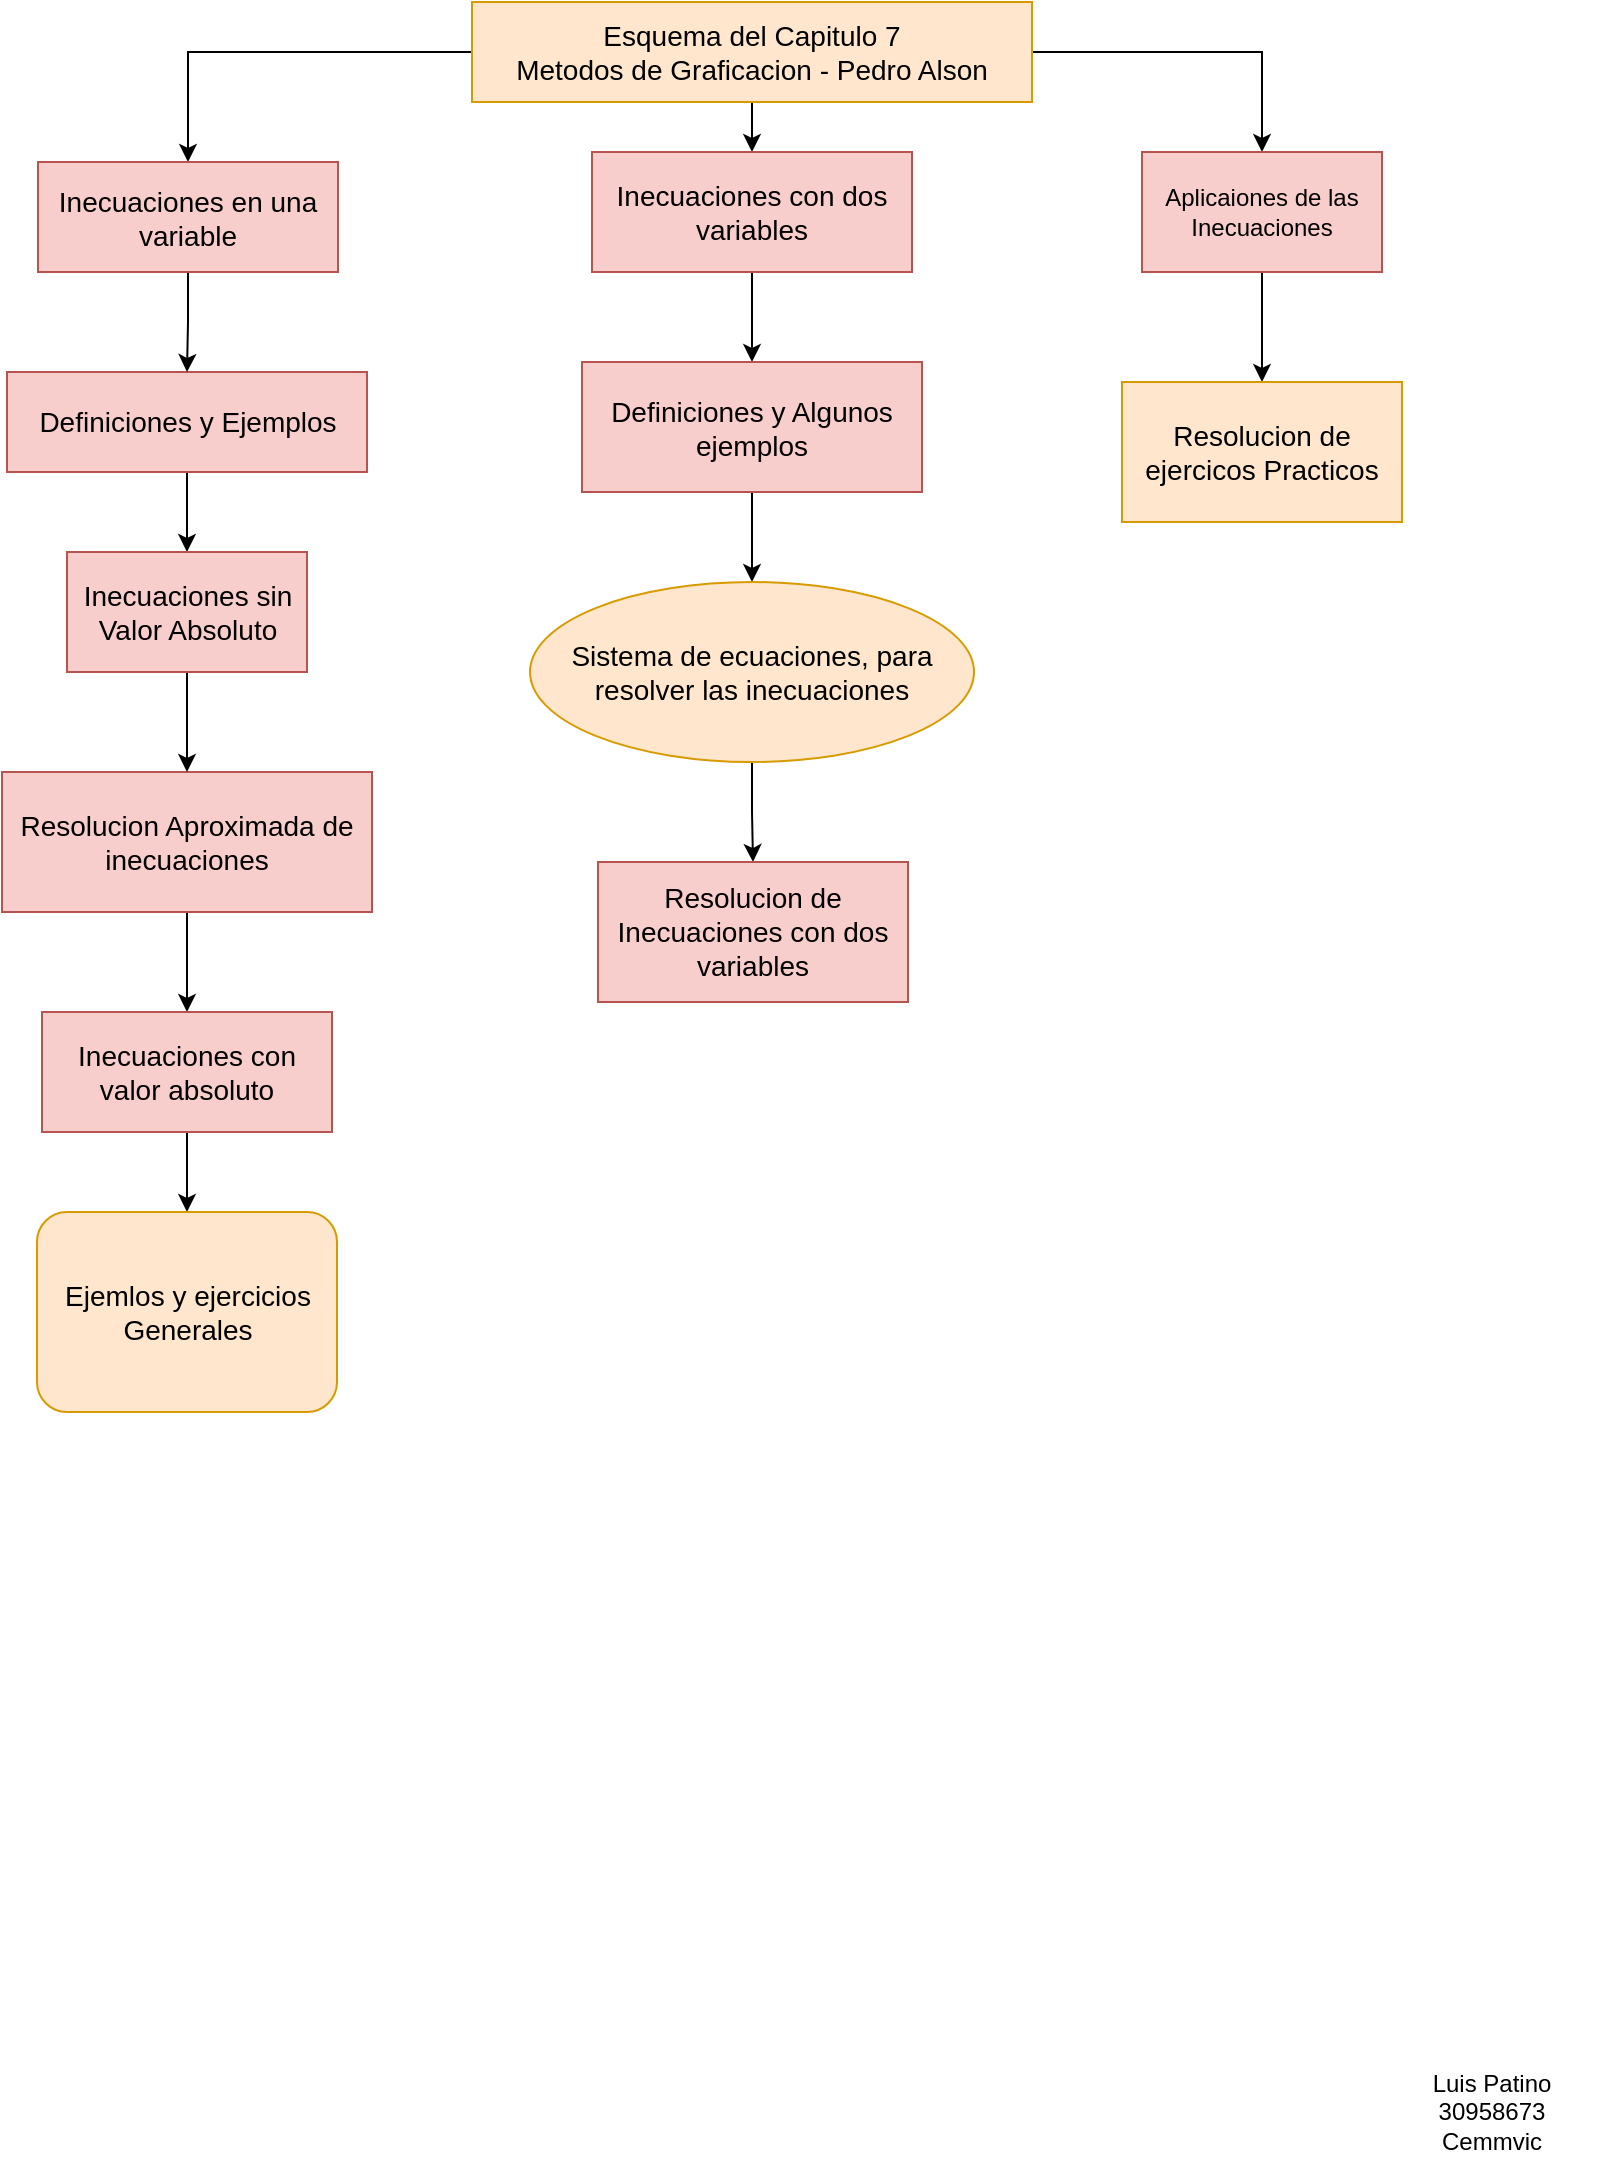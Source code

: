 <mxfile version="26.1.1">
  <diagram name="Page-1" id="3AyVMmp76hwWcoCmLLa8">
    <mxGraphModel dx="1434" dy="749" grid="1" gridSize="10" guides="1" tooltips="1" connect="1" arrows="1" fold="1" page="1" pageScale="1" pageWidth="850" pageHeight="1100" math="0" shadow="0">
      <root>
        <mxCell id="0" />
        <mxCell id="1" parent="0" />
        <mxCell id="MkOw1DYcNHuiIUs4hIeb-15" style="edgeStyle=orthogonalEdgeStyle;rounded=0;orthogonalLoop=1;jettySize=auto;html=1;exitX=0.5;exitY=1;exitDx=0;exitDy=0;entryX=0.5;entryY=0;entryDx=0;entryDy=0;" parent="1" source="MkOw1DYcNHuiIUs4hIeb-1" target="MkOw1DYcNHuiIUs4hIeb-14" edge="1">
          <mxGeometry relative="1" as="geometry" />
        </mxCell>
        <mxCell id="MkOw1DYcNHuiIUs4hIeb-24" style="edgeStyle=orthogonalEdgeStyle;rounded=0;orthogonalLoop=1;jettySize=auto;html=1;exitX=1;exitY=0.5;exitDx=0;exitDy=0;entryX=0.5;entryY=0;entryDx=0;entryDy=0;" parent="1" source="MkOw1DYcNHuiIUs4hIeb-1" target="MkOw1DYcNHuiIUs4hIeb-23" edge="1">
          <mxGeometry relative="1" as="geometry" />
        </mxCell>
        <mxCell id="MkOw1DYcNHuiIUs4hIeb-31" style="edgeStyle=orthogonalEdgeStyle;rounded=0;orthogonalLoop=1;jettySize=auto;html=1;exitX=0;exitY=0.5;exitDx=0;exitDy=0;entryX=0.5;entryY=0;entryDx=0;entryDy=0;" parent="1" source="MkOw1DYcNHuiIUs4hIeb-1" target="MkOw1DYcNHuiIUs4hIeb-29" edge="1">
          <mxGeometry relative="1" as="geometry" />
        </mxCell>
        <mxCell id="MkOw1DYcNHuiIUs4hIeb-1" value="&lt;div&gt;&lt;font style=&quot;font-size: 14px;&quot;&gt;Esquema del Capitulo 7&lt;/font&gt;&lt;/div&gt;&lt;div&gt;&lt;font style=&quot;font-size: 14px;&quot;&gt;Metodos de Graficacion - Pedro Alson&lt;/font&gt;&lt;br&gt;&lt;/div&gt;" style="rounded=0;whiteSpace=wrap;html=1;fillColor=#ffe6cc;strokeColor=#d79b00;" parent="1" vertex="1">
          <mxGeometry x="285" y="20" width="280" height="50" as="geometry" />
        </mxCell>
        <mxCell id="MkOw1DYcNHuiIUs4hIeb-26" style="edgeStyle=orthogonalEdgeStyle;rounded=0;orthogonalLoop=1;jettySize=auto;html=1;exitX=0.5;exitY=1;exitDx=0;exitDy=0;" parent="1" source="MkOw1DYcNHuiIUs4hIeb-2" target="MkOw1DYcNHuiIUs4hIeb-25" edge="1">
          <mxGeometry relative="1" as="geometry" />
        </mxCell>
        <mxCell id="MkOw1DYcNHuiIUs4hIeb-2" value="&lt;font style=&quot;font-size: 14px;&quot;&gt;Definiciones y Ejemplos&lt;/font&gt;" style="rounded=0;whiteSpace=wrap;html=1;fillColor=#f8cecc;strokeColor=#b85450;" parent="1" vertex="1">
          <mxGeometry x="52.5" y="205" width="180" height="50" as="geometry" />
        </mxCell>
        <mxCell id="MkOw1DYcNHuiIUs4hIeb-10" style="edgeStyle=orthogonalEdgeStyle;rounded=0;orthogonalLoop=1;jettySize=auto;html=1;exitX=0.5;exitY=1;exitDx=0;exitDy=0;" parent="1" source="MkOw1DYcNHuiIUs4hIeb-6" target="MkOw1DYcNHuiIUs4hIeb-9" edge="1">
          <mxGeometry relative="1" as="geometry" />
        </mxCell>
        <mxCell id="MkOw1DYcNHuiIUs4hIeb-6" value="&lt;font style=&quot;font-size: 14px;&quot;&gt;Resolucion Aproximada de inecuaciones&lt;/font&gt;" style="rounded=0;whiteSpace=wrap;html=1;fillColor=#f8cecc;strokeColor=#b85450;" parent="1" vertex="1">
          <mxGeometry x="50" y="405" width="185" height="70" as="geometry" />
        </mxCell>
        <mxCell id="MkOw1DYcNHuiIUs4hIeb-13" style="edgeStyle=orthogonalEdgeStyle;rounded=0;orthogonalLoop=1;jettySize=auto;html=1;exitX=0.5;exitY=1;exitDx=0;exitDy=0;entryX=0.5;entryY=0;entryDx=0;entryDy=0;" parent="1" source="MkOw1DYcNHuiIUs4hIeb-9" target="MkOw1DYcNHuiIUs4hIeb-12" edge="1">
          <mxGeometry relative="1" as="geometry" />
        </mxCell>
        <mxCell id="MkOw1DYcNHuiIUs4hIeb-9" value="&lt;font style=&quot;font-size: 14px;&quot;&gt;Inecuaciones con valor absoluto&lt;/font&gt;" style="rounded=0;whiteSpace=wrap;html=1;fillColor=#f8cecc;strokeColor=#b85450;" parent="1" vertex="1">
          <mxGeometry x="70" y="525" width="145" height="60" as="geometry" />
        </mxCell>
        <mxCell id="MkOw1DYcNHuiIUs4hIeb-12" value="&lt;font style=&quot;font-size: 14px;&quot;&gt;Ejemlos y ejercicios Generales&lt;/font&gt;" style="rounded=1;whiteSpace=wrap;html=1;fillColor=#ffe6cc;strokeColor=#d79b00;" parent="1" vertex="1">
          <mxGeometry x="67.5" y="625" width="150" height="100" as="geometry" />
        </mxCell>
        <mxCell id="MkOw1DYcNHuiIUs4hIeb-17" style="edgeStyle=orthogonalEdgeStyle;rounded=0;orthogonalLoop=1;jettySize=auto;html=1;exitX=0.5;exitY=1;exitDx=0;exitDy=0;entryX=0.5;entryY=0;entryDx=0;entryDy=0;" parent="1" source="MkOw1DYcNHuiIUs4hIeb-14" target="MkOw1DYcNHuiIUs4hIeb-16" edge="1">
          <mxGeometry relative="1" as="geometry" />
        </mxCell>
        <mxCell id="MkOw1DYcNHuiIUs4hIeb-14" value="&lt;font style=&quot;font-size: 14px;&quot;&gt;Inecuaciones con dos variables&lt;/font&gt;" style="rounded=0;whiteSpace=wrap;html=1;fillColor=#f8cecc;strokeColor=#b85450;" parent="1" vertex="1">
          <mxGeometry x="345" y="95" width="160" height="60" as="geometry" />
        </mxCell>
        <mxCell id="MkOw1DYcNHuiIUs4hIeb-20" style="edgeStyle=orthogonalEdgeStyle;rounded=0;orthogonalLoop=1;jettySize=auto;html=1;exitX=0.5;exitY=1;exitDx=0;exitDy=0;entryX=0.5;entryY=0;entryDx=0;entryDy=0;" parent="1" source="MkOw1DYcNHuiIUs4hIeb-16" target="MkOw1DYcNHuiIUs4hIeb-19" edge="1">
          <mxGeometry relative="1" as="geometry" />
        </mxCell>
        <mxCell id="MkOw1DYcNHuiIUs4hIeb-16" value="&lt;font style=&quot;font-size: 14px;&quot;&gt;Definiciones y Algunos ejemplos&lt;/font&gt;" style="rounded=0;whiteSpace=wrap;html=1;fillColor=#f8cecc;strokeColor=#b85450;" parent="1" vertex="1">
          <mxGeometry x="340" y="200" width="170" height="65" as="geometry" />
        </mxCell>
        <mxCell id="MkOw1DYcNHuiIUs4hIeb-22" style="edgeStyle=orthogonalEdgeStyle;rounded=0;orthogonalLoop=1;jettySize=auto;html=1;exitX=0.5;exitY=1;exitDx=0;exitDy=0;" parent="1" source="MkOw1DYcNHuiIUs4hIeb-19" target="MkOw1DYcNHuiIUs4hIeb-21" edge="1">
          <mxGeometry relative="1" as="geometry" />
        </mxCell>
        <mxCell id="MkOw1DYcNHuiIUs4hIeb-19" value="&lt;font style=&quot;font-size: 14px;&quot;&gt;Sistema de ecuaciones, para resolver las inecuaciones&lt;/font&gt;" style="ellipse;whiteSpace=wrap;html=1;fillColor=#ffe6cc;strokeColor=#d79b00;" parent="1" vertex="1">
          <mxGeometry x="314" y="310" width="222" height="90" as="geometry" />
        </mxCell>
        <mxCell id="MkOw1DYcNHuiIUs4hIeb-21" value="&lt;font style=&quot;font-size: 14px;&quot;&gt;Resolucion de Inecuaciones con dos variables&lt;/font&gt;" style="rounded=0;whiteSpace=wrap;html=1;fillColor=#f8cecc;strokeColor=#b85450;" parent="1" vertex="1">
          <mxGeometry x="348" y="450" width="155" height="70" as="geometry" />
        </mxCell>
        <mxCell id="MkOw1DYcNHuiIUs4hIeb-32" style="edgeStyle=orthogonalEdgeStyle;rounded=0;orthogonalLoop=1;jettySize=auto;html=1;exitX=0.5;exitY=1;exitDx=0;exitDy=0;entryX=0.5;entryY=0;entryDx=0;entryDy=0;" parent="1" source="MkOw1DYcNHuiIUs4hIeb-23" target="MkOw1DYcNHuiIUs4hIeb-28" edge="1">
          <mxGeometry relative="1" as="geometry" />
        </mxCell>
        <mxCell id="MkOw1DYcNHuiIUs4hIeb-23" value="Aplicaiones de las Inecuaciones" style="rounded=0;whiteSpace=wrap;html=1;fillColor=#f8cecc;strokeColor=#b85450;" parent="1" vertex="1">
          <mxGeometry x="620" y="95" width="120" height="60" as="geometry" />
        </mxCell>
        <mxCell id="MkOw1DYcNHuiIUs4hIeb-27" style="edgeStyle=orthogonalEdgeStyle;rounded=0;orthogonalLoop=1;jettySize=auto;html=1;exitX=0.5;exitY=1;exitDx=0;exitDy=0;entryX=0.5;entryY=0;entryDx=0;entryDy=0;" parent="1" source="MkOw1DYcNHuiIUs4hIeb-25" target="MkOw1DYcNHuiIUs4hIeb-6" edge="1">
          <mxGeometry relative="1" as="geometry" />
        </mxCell>
        <mxCell id="MkOw1DYcNHuiIUs4hIeb-25" value="&lt;font style=&quot;font-size: 14px;&quot;&gt;Inecuaciones sin Valor Absoluto&lt;/font&gt;" style="rounded=0;whiteSpace=wrap;html=1;fillColor=#f8cecc;strokeColor=#b85450;" parent="1" vertex="1">
          <mxGeometry x="82.5" y="295" width="120" height="60" as="geometry" />
        </mxCell>
        <mxCell id="MkOw1DYcNHuiIUs4hIeb-28" value="&lt;font style=&quot;font-size: 14px;&quot;&gt;Resolucion de ejercicos Practicos&lt;/font&gt;" style="rounded=0;whiteSpace=wrap;html=1;fillColor=#ffe6cc;strokeColor=#d79b00;" parent="1" vertex="1">
          <mxGeometry x="610" y="210" width="140" height="70" as="geometry" />
        </mxCell>
        <mxCell id="MkOw1DYcNHuiIUs4hIeb-30" style="edgeStyle=orthogonalEdgeStyle;rounded=0;orthogonalLoop=1;jettySize=auto;html=1;exitX=0.5;exitY=1;exitDx=0;exitDy=0;" parent="1" source="MkOw1DYcNHuiIUs4hIeb-29" target="MkOw1DYcNHuiIUs4hIeb-2" edge="1">
          <mxGeometry relative="1" as="geometry" />
        </mxCell>
        <mxCell id="MkOw1DYcNHuiIUs4hIeb-29" value="&lt;font style=&quot;font-size: 14px;&quot;&gt;Inecuaciones en una variable&lt;/font&gt;" style="rounded=0;whiteSpace=wrap;html=1;fillColor=#f8cecc;strokeColor=#b85450;" parent="1" vertex="1">
          <mxGeometry x="68" y="100" width="150" height="55" as="geometry" />
        </mxCell>
        <mxCell id="bZgRTKHH9K4wG6YEcAxq-1" value="&lt;div&gt;Luis Patino&lt;/div&gt;&lt;div&gt;30958673&lt;/div&gt;&lt;div&gt;Cemmvic&lt;br&gt;&lt;/div&gt;" style="text;html=1;align=center;verticalAlign=middle;whiteSpace=wrap;rounded=0;" parent="1" vertex="1">
          <mxGeometry x="740" y="1060" width="110" height="30" as="geometry" />
        </mxCell>
      </root>
    </mxGraphModel>
  </diagram>
</mxfile>
